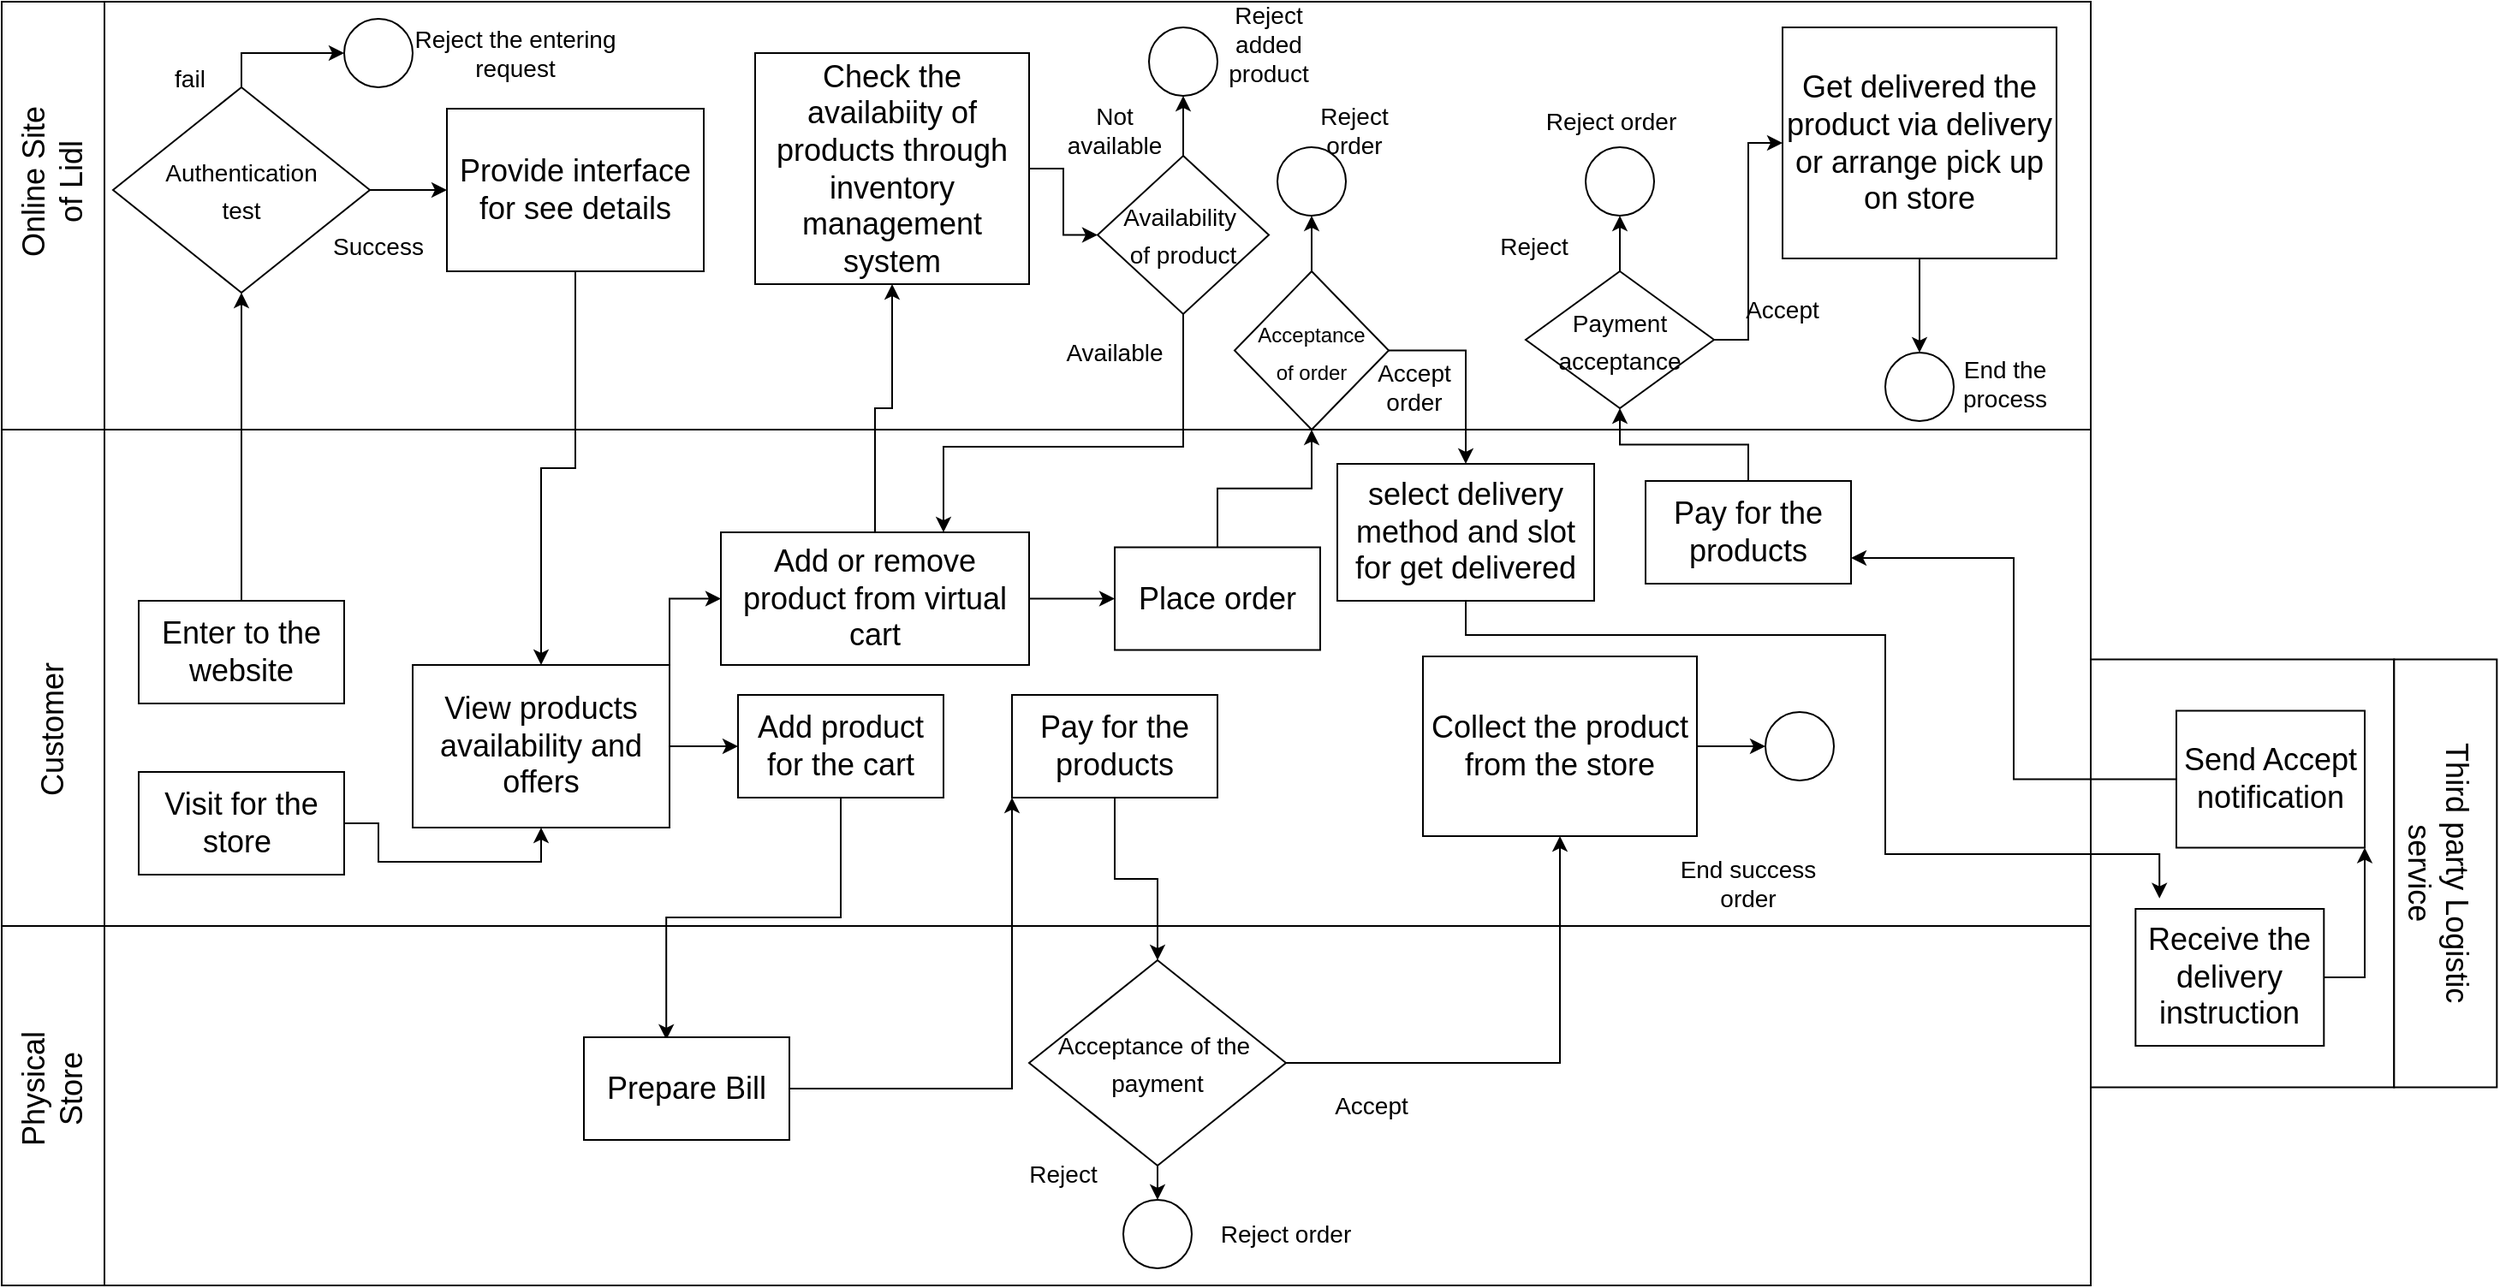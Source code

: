 <mxfile version="15.7.3" type="github">
  <diagram id="oH4kFcb2uMp0xBkGtDQY" name="Page-1">
    <mxGraphModel dx="3460" dy="1823" grid="1" gridSize="10" guides="1" tooltips="1" connect="1" arrows="1" fold="1" page="1" pageScale="1" pageWidth="1654" pageHeight="1169" math="0" shadow="0">
      <root>
        <mxCell id="0" />
        <mxCell id="1" parent="0" />
        <mxCell id="STUQcW0Rxr31aZqgUczU-74" value="" style="rounded=0;whiteSpace=wrap;html=1;fontSize=12;" vertex="1" parent="1">
          <mxGeometry x="1270" y="404.25" width="177.16" height="250" as="geometry" />
        </mxCell>
        <mxCell id="STUQcW0Rxr31aZqgUczU-1" value="" style="rounded=0;whiteSpace=wrap;html=1;" vertex="1" parent="1">
          <mxGeometry x="50" y="560" width="1220" height="210" as="geometry" />
        </mxCell>
        <mxCell id="STUQcW0Rxr31aZqgUczU-2" value="" style="rounded=0;whiteSpace=wrap;html=1;" vertex="1" parent="1">
          <mxGeometry x="50" y="270" width="1220" height="290" as="geometry" />
        </mxCell>
        <mxCell id="STUQcW0Rxr31aZqgUczU-3" value="" style="rounded=0;whiteSpace=wrap;html=1;" vertex="1" parent="1">
          <mxGeometry x="50" y="560" width="60" height="210" as="geometry" />
        </mxCell>
        <mxCell id="STUQcW0Rxr31aZqgUczU-4" value="" style="rounded=0;whiteSpace=wrap;html=1;" vertex="1" parent="1">
          <mxGeometry x="50" y="270" width="60" height="290" as="geometry" />
        </mxCell>
        <mxCell id="STUQcW0Rxr31aZqgUczU-5" value="" style="rounded=0;whiteSpace=wrap;html=1;" vertex="1" parent="1">
          <mxGeometry x="50" y="20" width="1220" height="250" as="geometry" />
        </mxCell>
        <mxCell id="STUQcW0Rxr31aZqgUczU-6" value="" style="rounded=0;whiteSpace=wrap;html=1;" vertex="1" parent="1">
          <mxGeometry x="50" y="20" width="60" height="250" as="geometry" />
        </mxCell>
        <mxCell id="STUQcW0Rxr31aZqgUczU-7" value="Online Site of Lidl" style="text;html=1;strokeColor=none;fillColor=none;align=center;verticalAlign=middle;whiteSpace=wrap;rounded=0;rotation=-90;fontSize=18;" vertex="1" parent="1">
          <mxGeometry x="30" y="110" width="100" height="30" as="geometry" />
        </mxCell>
        <mxCell id="STUQcW0Rxr31aZqgUczU-8" value="Customer" style="text;html=1;strokeColor=none;fillColor=none;align=center;verticalAlign=middle;whiteSpace=wrap;rounded=0;rotation=-90;fontSize=18;" vertex="1" parent="1">
          <mxGeometry x="30" y="430" width="100" height="30" as="geometry" />
        </mxCell>
        <mxCell id="STUQcW0Rxr31aZqgUczU-9" value="Physical Store" style="text;html=1;strokeColor=none;fillColor=none;align=center;verticalAlign=middle;whiteSpace=wrap;rounded=0;rotation=-90;fontSize=18;" vertex="1" parent="1">
          <mxGeometry x="30" y="640" width="100" height="30" as="geometry" />
        </mxCell>
        <mxCell id="STUQcW0Rxr31aZqgUczU-27" style="edgeStyle=orthogonalEdgeStyle;rounded=0;orthogonalLoop=1;jettySize=auto;html=1;exitX=0.5;exitY=0;exitDx=0;exitDy=0;entryX=0.5;entryY=1;entryDx=0;entryDy=0;fontSize=14;" edge="1" parent="1" source="STUQcW0Rxr31aZqgUczU-10" target="STUQcW0Rxr31aZqgUczU-12">
          <mxGeometry relative="1" as="geometry" />
        </mxCell>
        <mxCell id="STUQcW0Rxr31aZqgUczU-10" value="Enter to the website" style="rounded=0;whiteSpace=wrap;html=1;fontSize=18;" vertex="1" parent="1">
          <mxGeometry x="130" y="370" width="120" height="60" as="geometry" />
        </mxCell>
        <mxCell id="STUQcW0Rxr31aZqgUczU-28" style="edgeStyle=orthogonalEdgeStyle;rounded=0;orthogonalLoop=1;jettySize=auto;html=1;exitX=1;exitY=0.5;exitDx=0;exitDy=0;entryX=0.5;entryY=1;entryDx=0;entryDy=0;fontSize=14;" edge="1" parent="1" source="STUQcW0Rxr31aZqgUczU-11" target="STUQcW0Rxr31aZqgUczU-14">
          <mxGeometry relative="1" as="geometry" />
        </mxCell>
        <mxCell id="STUQcW0Rxr31aZqgUczU-11" value="Visit for the store&amp;nbsp;" style="rounded=0;whiteSpace=wrap;html=1;fontSize=18;" vertex="1" parent="1">
          <mxGeometry x="130" y="470" width="120" height="60" as="geometry" />
        </mxCell>
        <mxCell id="STUQcW0Rxr31aZqgUczU-25" style="edgeStyle=orthogonalEdgeStyle;rounded=0;orthogonalLoop=1;jettySize=auto;html=1;exitX=1;exitY=0.5;exitDx=0;exitDy=0;fontSize=14;" edge="1" parent="1" source="STUQcW0Rxr31aZqgUczU-12" target="STUQcW0Rxr31aZqgUczU-23">
          <mxGeometry relative="1" as="geometry" />
        </mxCell>
        <mxCell id="STUQcW0Rxr31aZqgUczU-38" style="edgeStyle=orthogonalEdgeStyle;rounded=0;orthogonalLoop=1;jettySize=auto;html=1;entryX=0;entryY=0.5;entryDx=0;entryDy=0;fontSize=14;" edge="1" parent="1" source="STUQcW0Rxr31aZqgUczU-12" target="STUQcW0Rxr31aZqgUczU-19">
          <mxGeometry relative="1" as="geometry" />
        </mxCell>
        <mxCell id="STUQcW0Rxr31aZqgUczU-12" value="&lt;font style=&quot;font-size: 14px&quot;&gt;Authentication &lt;br&gt;test&lt;/font&gt;" style="rhombus;whiteSpace=wrap;html=1;fontSize=18;" vertex="1" parent="1">
          <mxGeometry x="115" y="70" width="150" height="120" as="geometry" />
        </mxCell>
        <mxCell id="STUQcW0Rxr31aZqgUczU-29" style="edgeStyle=orthogonalEdgeStyle;rounded=0;orthogonalLoop=1;jettySize=auto;html=1;exitX=1;exitY=0.5;exitDx=0;exitDy=0;entryX=0;entryY=0.5;entryDx=0;entryDy=0;fontSize=14;" edge="1" parent="1" source="STUQcW0Rxr31aZqgUczU-14" target="STUQcW0Rxr31aZqgUczU-16">
          <mxGeometry relative="1" as="geometry" />
        </mxCell>
        <mxCell id="STUQcW0Rxr31aZqgUczU-49" style="edgeStyle=orthogonalEdgeStyle;rounded=0;orthogonalLoop=1;jettySize=auto;html=1;entryX=0;entryY=0.5;entryDx=0;entryDy=0;fontSize=14;" edge="1" parent="1" source="STUQcW0Rxr31aZqgUczU-14" target="STUQcW0Rxr31aZqgUczU-48">
          <mxGeometry relative="1" as="geometry">
            <Array as="points">
              <mxPoint x="440" y="369" />
            </Array>
          </mxGeometry>
        </mxCell>
        <mxCell id="STUQcW0Rxr31aZqgUczU-14" value="View products availability and offers" style="rounded=0;whiteSpace=wrap;html=1;fontSize=18;" vertex="1" parent="1">
          <mxGeometry x="290" y="407.5" width="150" height="95" as="geometry" />
        </mxCell>
        <mxCell id="STUQcW0Rxr31aZqgUczU-31" style="edgeStyle=orthogonalEdgeStyle;rounded=0;orthogonalLoop=1;jettySize=auto;html=1;entryX=0.401;entryY=0.024;entryDx=0;entryDy=0;entryPerimeter=0;fontSize=14;" edge="1" parent="1" source="STUQcW0Rxr31aZqgUczU-16" target="STUQcW0Rxr31aZqgUczU-21">
          <mxGeometry relative="1" as="geometry" />
        </mxCell>
        <mxCell id="STUQcW0Rxr31aZqgUczU-16" value="Add product for the cart" style="rounded=0;whiteSpace=wrap;html=1;fontSize=18;" vertex="1" parent="1">
          <mxGeometry x="480" y="425" width="120" height="60" as="geometry" />
        </mxCell>
        <mxCell id="STUQcW0Rxr31aZqgUczU-33" style="edgeStyle=orthogonalEdgeStyle;rounded=0;orthogonalLoop=1;jettySize=auto;html=1;entryX=0.5;entryY=0;entryDx=0;entryDy=0;fontSize=14;" edge="1" parent="1" source="STUQcW0Rxr31aZqgUczU-17" target="STUQcW0Rxr31aZqgUczU-18">
          <mxGeometry relative="1" as="geometry" />
        </mxCell>
        <mxCell id="STUQcW0Rxr31aZqgUczU-17" value="Pay for the products" style="rounded=0;whiteSpace=wrap;html=1;fontSize=18;" vertex="1" parent="1">
          <mxGeometry x="640" y="425" width="120" height="60" as="geometry" />
        </mxCell>
        <mxCell id="STUQcW0Rxr31aZqgUczU-34" style="edgeStyle=orthogonalEdgeStyle;rounded=0;orthogonalLoop=1;jettySize=auto;html=1;fontSize=14;" edge="1" parent="1" source="STUQcW0Rxr31aZqgUczU-18" target="STUQcW0Rxr31aZqgUczU-22">
          <mxGeometry relative="1" as="geometry" />
        </mxCell>
        <mxCell id="STUQcW0Rxr31aZqgUczU-37" style="edgeStyle=orthogonalEdgeStyle;rounded=0;orthogonalLoop=1;jettySize=auto;html=1;exitX=0.5;exitY=1;exitDx=0;exitDy=0;entryX=0.5;entryY=0;entryDx=0;entryDy=0;fontSize=14;" edge="1" parent="1" source="STUQcW0Rxr31aZqgUczU-18" target="STUQcW0Rxr31aZqgUczU-20">
          <mxGeometry relative="1" as="geometry" />
        </mxCell>
        <mxCell id="STUQcW0Rxr31aZqgUczU-18" value="&lt;font style=&quot;font-size: 14px&quot;&gt;Acceptance of the&amp;nbsp;&lt;br&gt;payment&lt;/font&gt;" style="rhombus;whiteSpace=wrap;html=1;fontSize=18;" vertex="1" parent="1">
          <mxGeometry x="650" y="580" width="150" height="120" as="geometry" />
        </mxCell>
        <mxCell id="STUQcW0Rxr31aZqgUczU-19" value="" style="ellipse;whiteSpace=wrap;html=1;fontSize=14;" vertex="1" parent="1">
          <mxGeometry x="250" y="30" width="40" height="40" as="geometry" />
        </mxCell>
        <mxCell id="STUQcW0Rxr31aZqgUczU-20" value="" style="ellipse;whiteSpace=wrap;html=1;fontSize=14;" vertex="1" parent="1">
          <mxGeometry x="705" y="720" width="40" height="40" as="geometry" />
        </mxCell>
        <mxCell id="STUQcW0Rxr31aZqgUczU-32" style="edgeStyle=orthogonalEdgeStyle;rounded=0;orthogonalLoop=1;jettySize=auto;html=1;entryX=0;entryY=1;entryDx=0;entryDy=0;fontSize=14;" edge="1" parent="1" source="STUQcW0Rxr31aZqgUczU-21" target="STUQcW0Rxr31aZqgUczU-17">
          <mxGeometry relative="1" as="geometry" />
        </mxCell>
        <mxCell id="STUQcW0Rxr31aZqgUczU-21" value="Prepare Bill" style="rounded=0;whiteSpace=wrap;html=1;fontSize=18;" vertex="1" parent="1">
          <mxGeometry x="390" y="625" width="120" height="60" as="geometry" />
        </mxCell>
        <mxCell id="STUQcW0Rxr31aZqgUczU-36" style="edgeStyle=orthogonalEdgeStyle;rounded=0;orthogonalLoop=1;jettySize=auto;html=1;entryX=0;entryY=0.5;entryDx=0;entryDy=0;fontSize=14;" edge="1" parent="1" source="STUQcW0Rxr31aZqgUczU-22" target="STUQcW0Rxr31aZqgUczU-35">
          <mxGeometry relative="1" as="geometry" />
        </mxCell>
        <mxCell id="STUQcW0Rxr31aZqgUczU-22" value="Collect the product from the store" style="rounded=0;whiteSpace=wrap;html=1;fontSize=18;" vertex="1" parent="1">
          <mxGeometry x="880" y="402.5" width="160" height="105" as="geometry" />
        </mxCell>
        <mxCell id="STUQcW0Rxr31aZqgUczU-26" style="edgeStyle=orthogonalEdgeStyle;rounded=0;orthogonalLoop=1;jettySize=auto;html=1;fontSize=14;" edge="1" parent="1" source="STUQcW0Rxr31aZqgUczU-23" target="STUQcW0Rxr31aZqgUczU-14">
          <mxGeometry relative="1" as="geometry" />
        </mxCell>
        <mxCell id="STUQcW0Rxr31aZqgUczU-23" value="Provide interface for see details" style="rounded=0;whiteSpace=wrap;html=1;fontSize=18;" vertex="1" parent="1">
          <mxGeometry x="310" y="82.5" width="150" height="95" as="geometry" />
        </mxCell>
        <mxCell id="STUQcW0Rxr31aZqgUczU-35" value="" style="ellipse;whiteSpace=wrap;html=1;fontSize=14;" vertex="1" parent="1">
          <mxGeometry x="1080" y="435" width="40" height="40" as="geometry" />
        </mxCell>
        <mxCell id="STUQcW0Rxr31aZqgUczU-39" value="fail" style="text;html=1;strokeColor=none;fillColor=none;align=center;verticalAlign=middle;whiteSpace=wrap;rounded=0;fontSize=14;" vertex="1" parent="1">
          <mxGeometry x="130" y="50" width="60" height="30" as="geometry" />
        </mxCell>
        <mxCell id="STUQcW0Rxr31aZqgUczU-40" value="Success" style="text;html=1;strokeColor=none;fillColor=none;align=center;verticalAlign=middle;whiteSpace=wrap;rounded=0;fontSize=14;" vertex="1" parent="1">
          <mxGeometry x="240" y="147.5" width="60" height="30" as="geometry" />
        </mxCell>
        <mxCell id="STUQcW0Rxr31aZqgUczU-41" value="Accept" style="text;html=1;strokeColor=none;fillColor=none;align=center;verticalAlign=middle;whiteSpace=wrap;rounded=0;fontSize=14;" vertex="1" parent="1">
          <mxGeometry x="820" y="650" width="60" height="30" as="geometry" />
        </mxCell>
        <mxCell id="STUQcW0Rxr31aZqgUczU-42" value="Reject" style="text;html=1;strokeColor=none;fillColor=none;align=center;verticalAlign=middle;whiteSpace=wrap;rounded=0;fontSize=14;" vertex="1" parent="1">
          <mxGeometry x="640" y="690" width="60" height="30" as="geometry" />
        </mxCell>
        <mxCell id="STUQcW0Rxr31aZqgUczU-44" value="Reject order" style="text;html=1;strokeColor=none;fillColor=none;align=center;verticalAlign=middle;whiteSpace=wrap;rounded=0;fontSize=14;" vertex="1" parent="1">
          <mxGeometry x="750" y="725" width="100" height="30" as="geometry" />
        </mxCell>
        <mxCell id="STUQcW0Rxr31aZqgUczU-45" value="End success order" style="text;html=1;strokeColor=none;fillColor=none;align=center;verticalAlign=middle;whiteSpace=wrap;rounded=0;fontSize=14;" vertex="1" parent="1">
          <mxGeometry x="1020" y="520" width="100" height="30" as="geometry" />
        </mxCell>
        <mxCell id="STUQcW0Rxr31aZqgUczU-46" value="Reject the entering request" style="text;html=1;strokeColor=none;fillColor=none;align=center;verticalAlign=middle;whiteSpace=wrap;rounded=0;fontSize=14;" vertex="1" parent="1">
          <mxGeometry x="280" y="35" width="140" height="30" as="geometry" />
        </mxCell>
        <mxCell id="STUQcW0Rxr31aZqgUczU-51" style="edgeStyle=orthogonalEdgeStyle;rounded=0;orthogonalLoop=1;jettySize=auto;html=1;entryX=0.5;entryY=1;entryDx=0;entryDy=0;fontSize=14;" edge="1" parent="1" source="STUQcW0Rxr31aZqgUczU-48" target="STUQcW0Rxr31aZqgUczU-50">
          <mxGeometry relative="1" as="geometry" />
        </mxCell>
        <mxCell id="STUQcW0Rxr31aZqgUczU-62" style="edgeStyle=orthogonalEdgeStyle;rounded=0;orthogonalLoop=1;jettySize=auto;html=1;entryX=0;entryY=0.5;entryDx=0;entryDy=0;fontSize=14;" edge="1" parent="1" source="STUQcW0Rxr31aZqgUczU-48" target="STUQcW0Rxr31aZqgUczU-61">
          <mxGeometry relative="1" as="geometry" />
        </mxCell>
        <mxCell id="STUQcW0Rxr31aZqgUczU-48" value="Add or remove product from virtual cart" style="rounded=0;whiteSpace=wrap;html=1;fontSize=18;" vertex="1" parent="1">
          <mxGeometry x="470" y="330" width="180" height="77.5" as="geometry" />
        </mxCell>
        <mxCell id="STUQcW0Rxr31aZqgUczU-53" style="edgeStyle=orthogonalEdgeStyle;rounded=0;orthogonalLoop=1;jettySize=auto;html=1;entryX=0;entryY=0.5;entryDx=0;entryDy=0;fontSize=14;" edge="1" parent="1" source="STUQcW0Rxr31aZqgUczU-50" target="STUQcW0Rxr31aZqgUczU-52">
          <mxGeometry relative="1" as="geometry" />
        </mxCell>
        <mxCell id="STUQcW0Rxr31aZqgUczU-50" value="Check the availabiity of products through inventory management system" style="rounded=0;whiteSpace=wrap;html=1;fontSize=18;" vertex="1" parent="1">
          <mxGeometry x="490" y="50" width="160" height="135" as="geometry" />
        </mxCell>
        <mxCell id="STUQcW0Rxr31aZqgUczU-55" style="edgeStyle=orthogonalEdgeStyle;rounded=0;orthogonalLoop=1;jettySize=auto;html=1;fontSize=14;" edge="1" parent="1" source="STUQcW0Rxr31aZqgUczU-52" target="STUQcW0Rxr31aZqgUczU-48">
          <mxGeometry relative="1" as="geometry">
            <Array as="points">
              <mxPoint x="740" y="280" />
              <mxPoint x="600" y="280" />
            </Array>
          </mxGeometry>
        </mxCell>
        <mxCell id="STUQcW0Rxr31aZqgUczU-57" style="edgeStyle=orthogonalEdgeStyle;rounded=0;orthogonalLoop=1;jettySize=auto;html=1;entryX=0.5;entryY=1;entryDx=0;entryDy=0;fontSize=14;" edge="1" parent="1" source="STUQcW0Rxr31aZqgUczU-52" target="STUQcW0Rxr31aZqgUczU-56">
          <mxGeometry relative="1" as="geometry" />
        </mxCell>
        <mxCell id="STUQcW0Rxr31aZqgUczU-52" value="&lt;font style=&quot;font-size: 14px&quot;&gt;Availability&amp;nbsp;&lt;br&gt;of product&lt;/font&gt;" style="rhombus;whiteSpace=wrap;html=1;fontSize=18;" vertex="1" parent="1">
          <mxGeometry x="690" y="110" width="100" height="92.5" as="geometry" />
        </mxCell>
        <mxCell id="STUQcW0Rxr31aZqgUczU-56" value="" style="ellipse;whiteSpace=wrap;html=1;fontSize=14;" vertex="1" parent="1">
          <mxGeometry x="720" y="35" width="40" height="40" as="geometry" />
        </mxCell>
        <mxCell id="STUQcW0Rxr31aZqgUczU-58" value="Reject added product" style="text;html=1;strokeColor=none;fillColor=none;align=center;verticalAlign=middle;whiteSpace=wrap;rounded=0;fontSize=14;" vertex="1" parent="1">
          <mxGeometry x="750" y="30" width="80" height="30" as="geometry" />
        </mxCell>
        <mxCell id="STUQcW0Rxr31aZqgUczU-59" value="Not available" style="text;html=1;strokeColor=none;fillColor=none;align=center;verticalAlign=middle;whiteSpace=wrap;rounded=0;fontSize=14;" vertex="1" parent="1">
          <mxGeometry x="670" y="80" width="60" height="30" as="geometry" />
        </mxCell>
        <mxCell id="STUQcW0Rxr31aZqgUczU-60" value="Available" style="text;html=1;strokeColor=none;fillColor=none;align=center;verticalAlign=middle;whiteSpace=wrap;rounded=0;fontSize=14;" vertex="1" parent="1">
          <mxGeometry x="670" y="210" width="60" height="30" as="geometry" />
        </mxCell>
        <mxCell id="STUQcW0Rxr31aZqgUczU-64" style="edgeStyle=orthogonalEdgeStyle;rounded=0;orthogonalLoop=1;jettySize=auto;html=1;fontSize=12;" edge="1" parent="1" source="STUQcW0Rxr31aZqgUczU-61" target="STUQcW0Rxr31aZqgUczU-63">
          <mxGeometry relative="1" as="geometry" />
        </mxCell>
        <mxCell id="STUQcW0Rxr31aZqgUczU-61" value="Place order" style="rounded=0;whiteSpace=wrap;html=1;fontSize=18;" vertex="1" parent="1">
          <mxGeometry x="700" y="338.75" width="120" height="60" as="geometry" />
        </mxCell>
        <mxCell id="STUQcW0Rxr31aZqgUczU-66" style="edgeStyle=orthogonalEdgeStyle;rounded=0;orthogonalLoop=1;jettySize=auto;html=1;exitX=0.5;exitY=0;exitDx=0;exitDy=0;entryX=0.5;entryY=1;entryDx=0;entryDy=0;fontSize=12;" edge="1" parent="1" source="STUQcW0Rxr31aZqgUczU-63" target="STUQcW0Rxr31aZqgUczU-65">
          <mxGeometry relative="1" as="geometry" />
        </mxCell>
        <mxCell id="STUQcW0Rxr31aZqgUczU-70" style="edgeStyle=orthogonalEdgeStyle;rounded=0;orthogonalLoop=1;jettySize=auto;html=1;fontSize=12;exitX=1;exitY=0.5;exitDx=0;exitDy=0;" edge="1" parent="1" source="STUQcW0Rxr31aZqgUczU-63" target="STUQcW0Rxr31aZqgUczU-68">
          <mxGeometry relative="1" as="geometry" />
        </mxCell>
        <mxCell id="STUQcW0Rxr31aZqgUczU-63" value="&lt;font style=&quot;font-size: 12px&quot;&gt;Acceptance &lt;br&gt;of&amp;nbsp;order&lt;/font&gt;" style="rhombus;whiteSpace=wrap;html=1;fontSize=18;" vertex="1" parent="1">
          <mxGeometry x="770" y="177.5" width="90" height="92.5" as="geometry" />
        </mxCell>
        <mxCell id="STUQcW0Rxr31aZqgUczU-65" value="" style="ellipse;whiteSpace=wrap;html=1;fontSize=14;" vertex="1" parent="1">
          <mxGeometry x="795" y="105" width="40" height="40" as="geometry" />
        </mxCell>
        <mxCell id="STUQcW0Rxr31aZqgUczU-67" value="Reject &lt;br&gt;order" style="text;html=1;strokeColor=none;fillColor=none;align=center;verticalAlign=middle;whiteSpace=wrap;rounded=0;fontSize=14;" vertex="1" parent="1">
          <mxGeometry x="800" y="80" width="80" height="30" as="geometry" />
        </mxCell>
        <mxCell id="STUQcW0Rxr31aZqgUczU-68" value="select delivery method and slot for get delivered" style="rounded=0;whiteSpace=wrap;html=1;fontSize=18;" vertex="1" parent="1">
          <mxGeometry x="830" y="290" width="150" height="80" as="geometry" />
        </mxCell>
        <mxCell id="STUQcW0Rxr31aZqgUczU-78" style="edgeStyle=orthogonalEdgeStyle;rounded=0;orthogonalLoop=1;jettySize=auto;html=1;fontSize=12;entryX=0.127;entryY=-0.077;entryDx=0;entryDy=0;entryPerimeter=0;" edge="1" parent="1" source="STUQcW0Rxr31aZqgUczU-68" target="STUQcW0Rxr31aZqgUczU-76">
          <mxGeometry relative="1" as="geometry">
            <Array as="points">
              <mxPoint x="905" y="390" />
              <mxPoint x="1150" y="390" />
              <mxPoint x="1150" y="518" />
              <mxPoint x="1310" y="518" />
            </Array>
          </mxGeometry>
        </mxCell>
        <mxCell id="STUQcW0Rxr31aZqgUczU-71" value="Accept order" style="text;html=1;strokeColor=none;fillColor=none;align=center;verticalAlign=middle;whiteSpace=wrap;rounded=0;fontSize=14;" vertex="1" parent="1">
          <mxGeometry x="835" y="230" width="80" height="30" as="geometry" />
        </mxCell>
        <mxCell id="STUQcW0Rxr31aZqgUczU-72" value="" style="rounded=0;whiteSpace=wrap;html=1;" vertex="1" parent="1">
          <mxGeometry x="1447.16" y="404.25" width="60" height="250" as="geometry" />
        </mxCell>
        <mxCell id="STUQcW0Rxr31aZqgUczU-73" value="Third party Logistic service" style="text;html=1;strokeColor=none;fillColor=none;align=center;verticalAlign=middle;whiteSpace=wrap;rounded=0;rotation=90;fontSize=18;" vertex="1" parent="1">
          <mxGeometry x="1387.16" y="514.25" width="170" height="30" as="geometry" />
        </mxCell>
        <mxCell id="STUQcW0Rxr31aZqgUczU-81" style="edgeStyle=orthogonalEdgeStyle;rounded=0;orthogonalLoop=1;jettySize=auto;html=1;fontSize=12;exitX=1;exitY=0.5;exitDx=0;exitDy=0;entryX=1;entryY=1;entryDx=0;entryDy=0;" edge="1" parent="1" source="STUQcW0Rxr31aZqgUczU-76" target="STUQcW0Rxr31aZqgUczU-80">
          <mxGeometry relative="1" as="geometry">
            <mxPoint x="1427.16" y="534.25" as="targetPoint" />
          </mxGeometry>
        </mxCell>
        <mxCell id="STUQcW0Rxr31aZqgUczU-76" value="Receive the delivery instruction" style="rounded=0;whiteSpace=wrap;html=1;fontSize=18;" vertex="1" parent="1">
          <mxGeometry x="1296.16" y="550" width="110" height="80" as="geometry" />
        </mxCell>
        <mxCell id="STUQcW0Rxr31aZqgUczU-85" style="edgeStyle=orthogonalEdgeStyle;rounded=0;orthogonalLoop=1;jettySize=auto;html=1;entryX=1;entryY=0.75;entryDx=0;entryDy=0;fontSize=12;" edge="1" parent="1" source="STUQcW0Rxr31aZqgUczU-80" target="STUQcW0Rxr31aZqgUczU-84">
          <mxGeometry relative="1" as="geometry" />
        </mxCell>
        <mxCell id="STUQcW0Rxr31aZqgUczU-80" value="Send Accept notification" style="rounded=0;whiteSpace=wrap;html=1;fontSize=18;" vertex="1" parent="1">
          <mxGeometry x="1320" y="434.25" width="110" height="80" as="geometry" />
        </mxCell>
        <mxCell id="STUQcW0Rxr31aZqgUczU-87" style="edgeStyle=orthogonalEdgeStyle;rounded=0;orthogonalLoop=1;jettySize=auto;html=1;fontSize=12;" edge="1" parent="1" source="STUQcW0Rxr31aZqgUczU-84" target="STUQcW0Rxr31aZqgUczU-86">
          <mxGeometry relative="1" as="geometry" />
        </mxCell>
        <mxCell id="STUQcW0Rxr31aZqgUczU-84" value="Pay for the products" style="rounded=0;whiteSpace=wrap;html=1;fontSize=18;" vertex="1" parent="1">
          <mxGeometry x="1010" y="300" width="120" height="60" as="geometry" />
        </mxCell>
        <mxCell id="STUQcW0Rxr31aZqgUczU-89" style="edgeStyle=orthogonalEdgeStyle;rounded=0;orthogonalLoop=1;jettySize=auto;html=1;exitX=0.5;exitY=0;exitDx=0;exitDy=0;entryX=0.5;entryY=1;entryDx=0;entryDy=0;fontSize=12;" edge="1" parent="1" source="STUQcW0Rxr31aZqgUczU-86" target="STUQcW0Rxr31aZqgUczU-88">
          <mxGeometry relative="1" as="geometry" />
        </mxCell>
        <mxCell id="STUQcW0Rxr31aZqgUczU-94" style="edgeStyle=orthogonalEdgeStyle;rounded=0;orthogonalLoop=1;jettySize=auto;html=1;fontSize=12;entryX=0;entryY=0.5;entryDx=0;entryDy=0;" edge="1" parent="1" source="STUQcW0Rxr31aZqgUczU-86" target="STUQcW0Rxr31aZqgUczU-93">
          <mxGeometry relative="1" as="geometry" />
        </mxCell>
        <mxCell id="STUQcW0Rxr31aZqgUczU-86" value="&lt;span style=&quot;font-size: 14px&quot;&gt;Payment &lt;br&gt;acceptance&lt;/span&gt;" style="rhombus;whiteSpace=wrap;html=1;fontSize=18;" vertex="1" parent="1">
          <mxGeometry x="940" y="177.5" width="110" height="80" as="geometry" />
        </mxCell>
        <mxCell id="STUQcW0Rxr31aZqgUczU-88" value="" style="ellipse;whiteSpace=wrap;html=1;fontSize=14;" vertex="1" parent="1">
          <mxGeometry x="975" y="105" width="40" height="40" as="geometry" />
        </mxCell>
        <mxCell id="STUQcW0Rxr31aZqgUczU-90" value="Accept" style="text;html=1;strokeColor=none;fillColor=none;align=center;verticalAlign=middle;whiteSpace=wrap;rounded=0;fontSize=14;" vertex="1" parent="1">
          <mxGeometry x="1060" y="185" width="60" height="30" as="geometry" />
        </mxCell>
        <mxCell id="STUQcW0Rxr31aZqgUczU-91" value="Reject" style="text;html=1;strokeColor=none;fillColor=none;align=center;verticalAlign=middle;whiteSpace=wrap;rounded=0;fontSize=14;" vertex="1" parent="1">
          <mxGeometry x="915" y="147.5" width="60" height="30" as="geometry" />
        </mxCell>
        <mxCell id="STUQcW0Rxr31aZqgUczU-92" value="Reject order" style="text;html=1;strokeColor=none;fillColor=none;align=center;verticalAlign=middle;whiteSpace=wrap;rounded=0;fontSize=14;" vertex="1" parent="1">
          <mxGeometry x="940" y="75" width="100" height="30" as="geometry" />
        </mxCell>
        <mxCell id="STUQcW0Rxr31aZqgUczU-96" style="edgeStyle=orthogonalEdgeStyle;rounded=0;orthogonalLoop=1;jettySize=auto;html=1;entryX=0.5;entryY=0;entryDx=0;entryDy=0;fontSize=12;" edge="1" parent="1" source="STUQcW0Rxr31aZqgUczU-93" target="STUQcW0Rxr31aZqgUczU-95">
          <mxGeometry relative="1" as="geometry" />
        </mxCell>
        <mxCell id="STUQcW0Rxr31aZqgUczU-93" value="Get delivered the product via delivery or arrange pick up on store" style="rounded=0;whiteSpace=wrap;html=1;fontSize=18;" vertex="1" parent="1">
          <mxGeometry x="1090" y="35" width="160" height="135" as="geometry" />
        </mxCell>
        <mxCell id="STUQcW0Rxr31aZqgUczU-95" value="" style="ellipse;whiteSpace=wrap;html=1;fontSize=14;" vertex="1" parent="1">
          <mxGeometry x="1150" y="225" width="40" height="40" as="geometry" />
        </mxCell>
        <mxCell id="STUQcW0Rxr31aZqgUczU-98" value="End the process" style="text;html=1;strokeColor=none;fillColor=none;align=center;verticalAlign=middle;whiteSpace=wrap;rounded=0;fontSize=14;" vertex="1" parent="1">
          <mxGeometry x="1190" y="227.5" width="60" height="30" as="geometry" />
        </mxCell>
      </root>
    </mxGraphModel>
  </diagram>
</mxfile>
